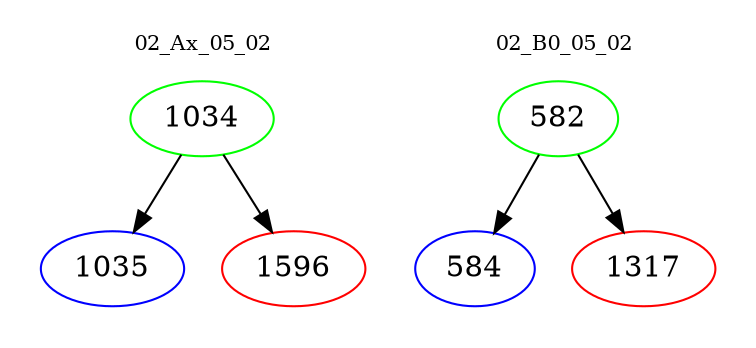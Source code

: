 digraph{
subgraph cluster_0 {
color = white
label = "02_Ax_05_02";
fontsize=10;
T0_1034 [label="1034", color="green"]
T0_1034 -> T0_1035 [color="black"]
T0_1035 [label="1035", color="blue"]
T0_1034 -> T0_1596 [color="black"]
T0_1596 [label="1596", color="red"]
}
subgraph cluster_1 {
color = white
label = "02_B0_05_02";
fontsize=10;
T1_582 [label="582", color="green"]
T1_582 -> T1_584 [color="black"]
T1_584 [label="584", color="blue"]
T1_582 -> T1_1317 [color="black"]
T1_1317 [label="1317", color="red"]
}
}
